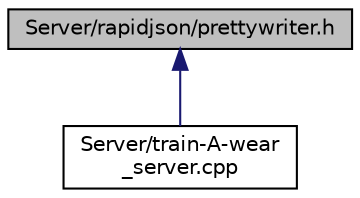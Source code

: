 digraph "Server/rapidjson/prettywriter.h"
{
 // INTERACTIVE_SVG=YES
 // LATEX_PDF_SIZE
  edge [fontname="Helvetica",fontsize="10",labelfontname="Helvetica",labelfontsize="10"];
  node [fontname="Helvetica",fontsize="10",shape=record];
  Node22 [label="Server/rapidjson/prettywriter.h",height=0.2,width=0.4,color="black", fillcolor="grey75", style="filled", fontcolor="black",tooltip=" "];
  Node22 -> Node23 [dir="back",color="midnightblue",fontsize="10",style="solid",fontname="Helvetica"];
  Node23 [label="Server/train-A-wear\l_server.cpp",height=0.2,width=0.4,color="black", fillcolor="white", style="filled",URL="$train-_a-wear__server_8cpp.html",tooltip="train-A-wear server file. A UDP server that binds to port 31415 to listen for any train-A-wear active..."];
}
